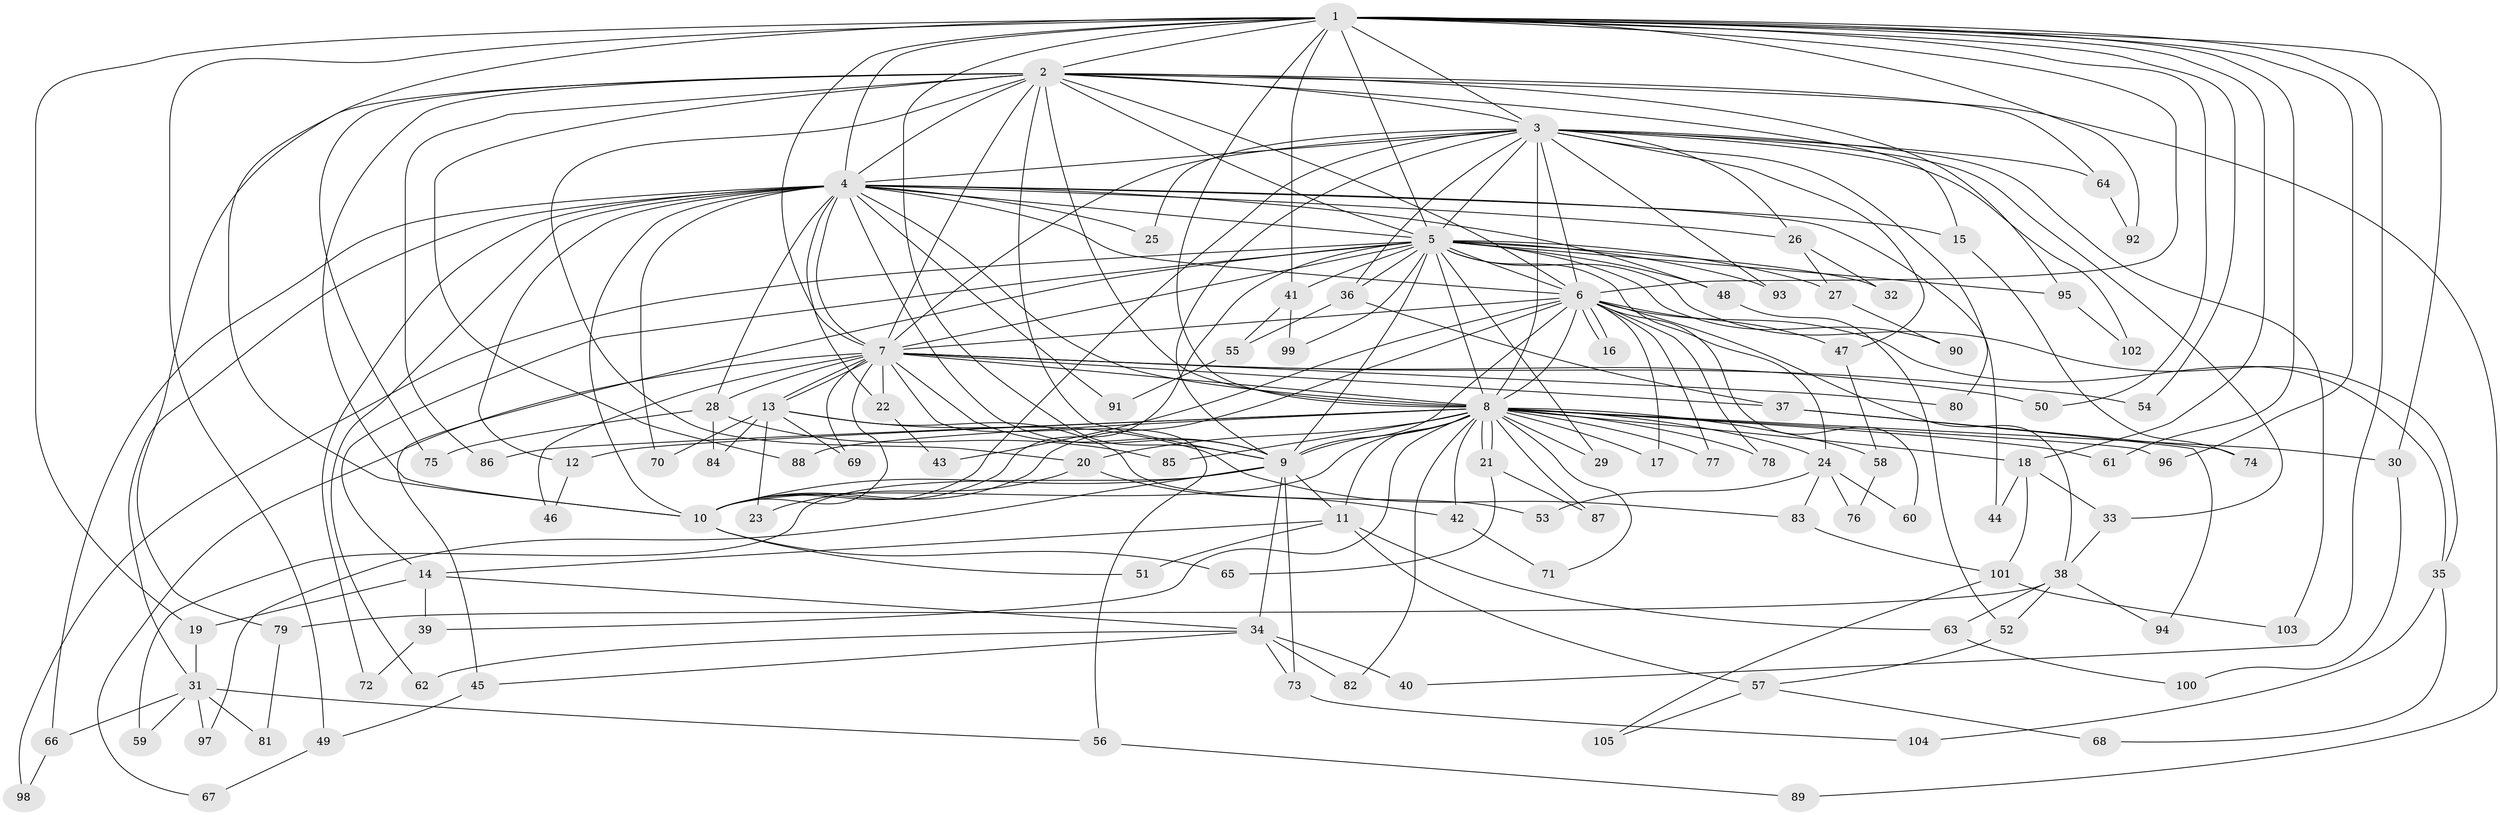 // coarse degree distribution, {13: 0.019230769230769232, 32: 0.019230769230769232, 17: 0.019230769230769232, 14: 0.019230769230769232, 22: 0.019230769230769232, 7: 0.019230769230769232, 6: 0.09615384615384616, 3: 0.15384615384615385, 9: 0.019230769230769232, 5: 0.038461538461538464, 1: 0.038461538461538464, 2: 0.46153846153846156, 4: 0.07692307692307693}
// Generated by graph-tools (version 1.1) at 2025/17/03/04/25 18:17:21]
// undirected, 105 vertices, 235 edges
graph export_dot {
graph [start="1"]
  node [color=gray90,style=filled];
  1;
  2;
  3;
  4;
  5;
  6;
  7;
  8;
  9;
  10;
  11;
  12;
  13;
  14;
  15;
  16;
  17;
  18;
  19;
  20;
  21;
  22;
  23;
  24;
  25;
  26;
  27;
  28;
  29;
  30;
  31;
  32;
  33;
  34;
  35;
  36;
  37;
  38;
  39;
  40;
  41;
  42;
  43;
  44;
  45;
  46;
  47;
  48;
  49;
  50;
  51;
  52;
  53;
  54;
  55;
  56;
  57;
  58;
  59;
  60;
  61;
  62;
  63;
  64;
  65;
  66;
  67;
  68;
  69;
  70;
  71;
  72;
  73;
  74;
  75;
  76;
  77;
  78;
  79;
  80;
  81;
  82;
  83;
  84;
  85;
  86;
  87;
  88;
  89;
  90;
  91;
  92;
  93;
  94;
  95;
  96;
  97;
  98;
  99;
  100;
  101;
  102;
  103;
  104;
  105;
  1 -- 2;
  1 -- 3;
  1 -- 4;
  1 -- 5;
  1 -- 6;
  1 -- 7;
  1 -- 8;
  1 -- 9;
  1 -- 10;
  1 -- 18;
  1 -- 19;
  1 -- 30;
  1 -- 40;
  1 -- 41;
  1 -- 49;
  1 -- 50;
  1 -- 54;
  1 -- 61;
  1 -- 92;
  1 -- 96;
  2 -- 3;
  2 -- 4;
  2 -- 5;
  2 -- 6;
  2 -- 7;
  2 -- 8;
  2 -- 9;
  2 -- 10;
  2 -- 15;
  2 -- 20;
  2 -- 64;
  2 -- 75;
  2 -- 79;
  2 -- 86;
  2 -- 88;
  2 -- 89;
  2 -- 95;
  3 -- 4;
  3 -- 5;
  3 -- 6;
  3 -- 7;
  3 -- 8;
  3 -- 9;
  3 -- 10;
  3 -- 25;
  3 -- 26;
  3 -- 33;
  3 -- 36;
  3 -- 47;
  3 -- 64;
  3 -- 80;
  3 -- 93;
  3 -- 102;
  3 -- 103;
  4 -- 5;
  4 -- 6;
  4 -- 7;
  4 -- 8;
  4 -- 9;
  4 -- 10;
  4 -- 12;
  4 -- 15;
  4 -- 22;
  4 -- 25;
  4 -- 26;
  4 -- 28;
  4 -- 31;
  4 -- 44;
  4 -- 48;
  4 -- 62;
  4 -- 66;
  4 -- 70;
  4 -- 72;
  4 -- 91;
  5 -- 6;
  5 -- 7;
  5 -- 8;
  5 -- 9;
  5 -- 10;
  5 -- 14;
  5 -- 24;
  5 -- 27;
  5 -- 29;
  5 -- 32;
  5 -- 35;
  5 -- 36;
  5 -- 41;
  5 -- 45;
  5 -- 48;
  5 -- 90;
  5 -- 93;
  5 -- 95;
  5 -- 98;
  5 -- 99;
  6 -- 7;
  6 -- 8;
  6 -- 9;
  6 -- 10;
  6 -- 16;
  6 -- 16;
  6 -- 17;
  6 -- 35;
  6 -- 38;
  6 -- 43;
  6 -- 47;
  6 -- 60;
  6 -- 77;
  6 -- 78;
  7 -- 8;
  7 -- 9;
  7 -- 10;
  7 -- 13;
  7 -- 13;
  7 -- 22;
  7 -- 28;
  7 -- 37;
  7 -- 46;
  7 -- 50;
  7 -- 54;
  7 -- 56;
  7 -- 67;
  7 -- 69;
  7 -- 80;
  8 -- 9;
  8 -- 10;
  8 -- 11;
  8 -- 12;
  8 -- 17;
  8 -- 18;
  8 -- 20;
  8 -- 21;
  8 -- 21;
  8 -- 24;
  8 -- 29;
  8 -- 30;
  8 -- 39;
  8 -- 42;
  8 -- 58;
  8 -- 61;
  8 -- 71;
  8 -- 77;
  8 -- 78;
  8 -- 82;
  8 -- 85;
  8 -- 86;
  8 -- 87;
  8 -- 88;
  8 -- 96;
  9 -- 10;
  9 -- 11;
  9 -- 34;
  9 -- 59;
  9 -- 73;
  9 -- 97;
  10 -- 51;
  10 -- 65;
  11 -- 14;
  11 -- 51;
  11 -- 57;
  11 -- 63;
  12 -- 46;
  13 -- 23;
  13 -- 53;
  13 -- 69;
  13 -- 70;
  13 -- 83;
  13 -- 84;
  14 -- 19;
  14 -- 34;
  14 -- 39;
  15 -- 74;
  18 -- 33;
  18 -- 44;
  18 -- 101;
  19 -- 31;
  20 -- 23;
  20 -- 42;
  21 -- 65;
  21 -- 87;
  22 -- 43;
  24 -- 53;
  24 -- 60;
  24 -- 76;
  24 -- 83;
  26 -- 27;
  26 -- 32;
  27 -- 90;
  28 -- 75;
  28 -- 84;
  28 -- 85;
  30 -- 100;
  31 -- 56;
  31 -- 59;
  31 -- 66;
  31 -- 81;
  31 -- 97;
  33 -- 38;
  34 -- 40;
  34 -- 45;
  34 -- 62;
  34 -- 73;
  34 -- 82;
  35 -- 68;
  35 -- 104;
  36 -- 37;
  36 -- 55;
  37 -- 74;
  37 -- 94;
  38 -- 52;
  38 -- 63;
  38 -- 79;
  38 -- 94;
  39 -- 72;
  41 -- 55;
  41 -- 99;
  42 -- 71;
  45 -- 49;
  47 -- 58;
  48 -- 52;
  49 -- 67;
  52 -- 57;
  55 -- 91;
  56 -- 89;
  57 -- 68;
  57 -- 105;
  58 -- 76;
  63 -- 100;
  64 -- 92;
  66 -- 98;
  73 -- 104;
  79 -- 81;
  83 -- 101;
  95 -- 102;
  101 -- 103;
  101 -- 105;
}
